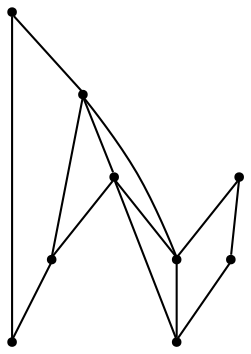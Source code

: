 graph {
  node [shape=point,comment="{\"directed\":false,\"doi\":\"10.1007/978-3-030-35802-0_34\",\"figure\":\"3 (6)\"}"]

  v0 [pos="649.4034561121146,509.1920883906045"]
  v1 [pos="687.6501565730211,487.1055580757477"]
  v2 [pos="702.7536298533139,445.607756567951"]
  v3 [pos="687.6501565730211,404.10995506015433"]
  v4 [pos="649.4034561121146,382.0318183135636"]
  v5 [pos="577.525334341024,467.69021727395153"]
  v6 [pos="605.9131752423166,501.5201126447989"]
  v7 [pos="605.9131752423167,389.695400491103"]
  v8 [pos="577.525334341024,423.5336894302166"]

  v0 -- v6 [id="-1",pos="649.4034561121146,509.1920883906045 645.7716522441789,509.84239231142897 642.0213668559261,510.17556659960644 638.193263190898,510.17556659960644 626.430047579139,510.17556659960644 615.4016341455244,507.0295847444438 605.9131752423166,501.5201126447989"]
  v5 -- v4 [id="-2",pos="577.525334341024,467.69021727395153 649.4034561121146,382.0318183135636 649.4034561121146,382.0318183135636 649.4034561121146,382.0318183135636"]
  v6 -- v3 [id="-3",pos="605.9131752423166,501.5201126447989 687.6501565730211,404.10995506015433 687.6501565730211,404.10995506015433 687.6501565730211,404.10995506015433"]
  v4 -- v3 [id="-4",pos="649.4034561121146,382.0318183135636 687.6501565730211,404.10995506015433 687.6501565730211,404.10995506015433 687.6501565730211,404.10995506015433"]
  v3 -- v2 [id="-5",pos="687.6501565730211,404.10995506015433 702.7536298533139,445.607756567951 702.7536298533139,445.607756567951 702.7536298533139,445.607756567951"]
  v3 -- v5 [id="-6",pos="687.6501565730211,404.10995506015433 577.525334341024,467.69021727395153 577.525334341024,467.69021727395153 577.525334341024,467.69021727395153"]
  v2 -- v6 [id="-7",pos="702.7536298533139,445.607756567951 605.9131752423166,501.5201126447989 605.9131752423166,501.5201126447989 605.9131752423166,501.5201126447989"]
  v8 -- v5 [id="-8",pos="577.525334341024,423.5336894302166 575.002511935251,430.4138869895312 573.6330237053176,437.8550566291501 573.6330237053176,445.6160865485787 573.6330237053176,453.3743776698938 575.0015455454765,460.813034223236 577.525334341024,467.69021727395153"]
  v8 -- v7 [id="-9",pos="577.525334341024,423.5336894302166 582.7319871344248,409.19185558044035 592.8820044337297,397.23233197755627 605.9131752423167,389.695400491103"]
  v6 -- v5 [id="-10",pos="605.9131752423166,501.5201126447989 577.525334341024,467.69021727395153 577.525334341024,467.69021727395153 577.525334341024,467.69021727395153"]
  v7 -- v4 [id="-12",pos="605.9131752423167,389.695400491103 615.4070406510165,384.20104628640865 626.4329309209211,381.0566064975511 638.193263190898,381.05660649755106 642.0209382567268,381.05660649755106 645.770812470065,381.38970618469807 649.4034561121146,382.0318183135636"]
  v2 -- v1 [id="-15",pos="702.7536298533139,445.607756567951 702.7535662648962,461.4153470469531 697.0781977866577,475.8890605883043 687.6501565730211,487.1055580757477"]
  v1 -- v0 [id="-16",pos="687.6501565730211,487.1055580757477 678.0952457937904,498.49294495761217 664.6783892456833,506.5282731989646 649.4034561121146,509.1920883906045"]
}